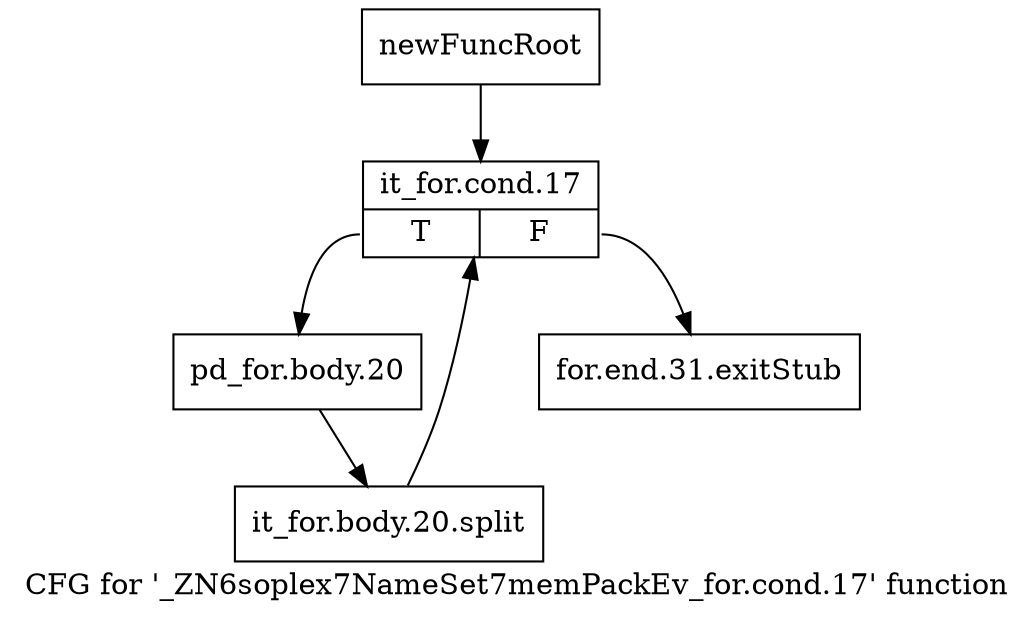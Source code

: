 digraph "CFG for '_ZN6soplex7NameSet7memPackEv_for.cond.17' function" {
	label="CFG for '_ZN6soplex7NameSet7memPackEv_for.cond.17' function";

	Node0x2cf1ab0 [shape=record,label="{newFuncRoot}"];
	Node0x2cf1ab0 -> Node0x2cf1b50;
	Node0x2cf1b00 [shape=record,label="{for.end.31.exitStub}"];
	Node0x2cf1b50 [shape=record,label="{it_for.cond.17|{<s0>T|<s1>F}}"];
	Node0x2cf1b50:s0 -> Node0x2cf1ba0;
	Node0x2cf1b50:s1 -> Node0x2cf1b00;
	Node0x2cf1ba0 [shape=record,label="{pd_for.body.20}"];
	Node0x2cf1ba0 -> Node0x330ccf0;
	Node0x330ccf0 [shape=record,label="{it_for.body.20.split}"];
	Node0x330ccf0 -> Node0x2cf1b50;
}
